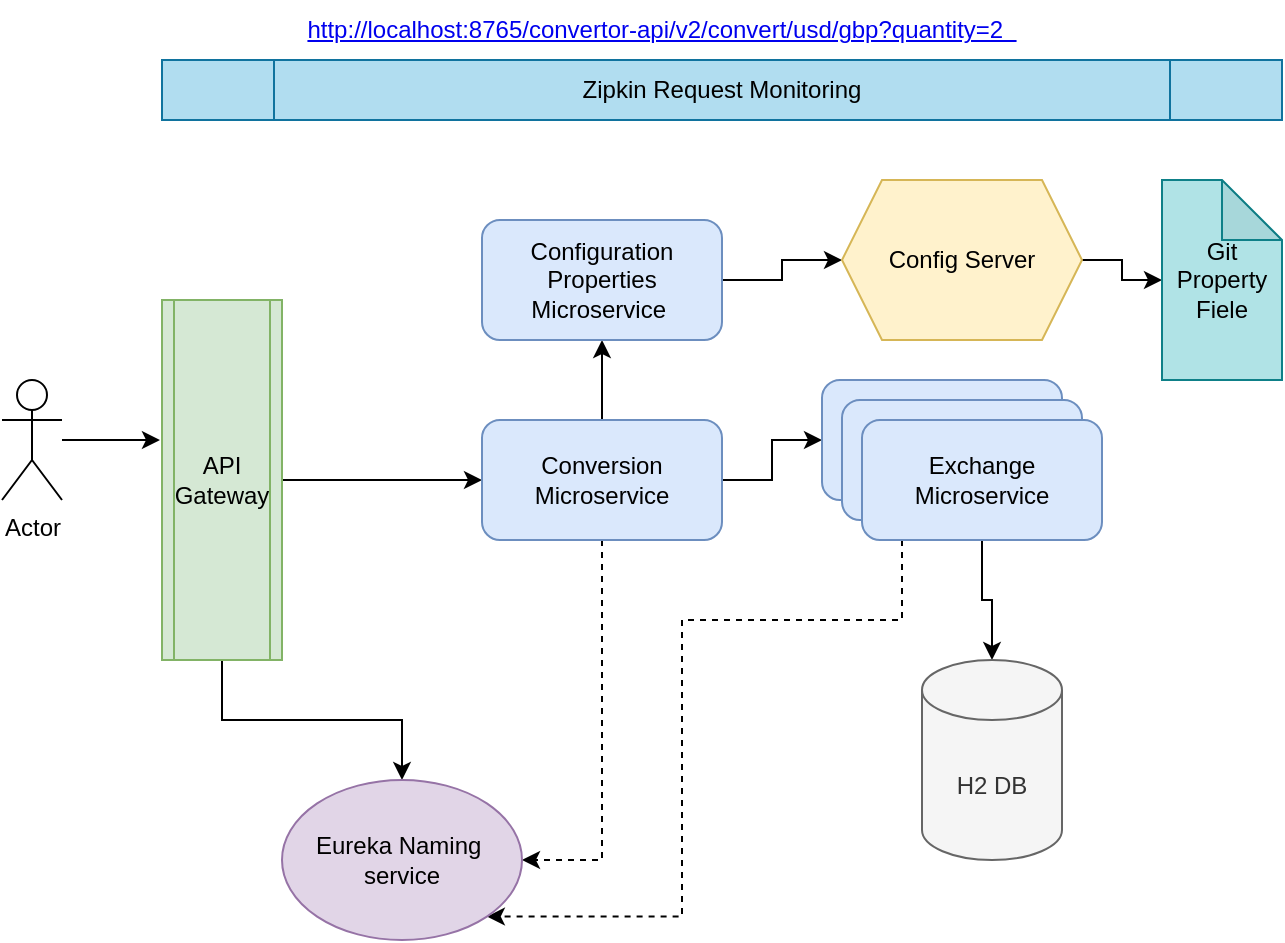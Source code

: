 <mxfile version="15.4.0" type="device"><diagram id="C5RBs43oDa-KdzZeNtuy" name="Page-1"><mxGraphModel dx="1298" dy="806" grid="1" gridSize="10" guides="1" tooltips="1" connect="1" arrows="1" fold="1" page="1" pageScale="1" pageWidth="827" pageHeight="1169" math="0" shadow="0"><root><mxCell id="WIyWlLk6GJQsqaUBKTNV-0"/><mxCell id="WIyWlLk6GJQsqaUBKTNV-1" parent="WIyWlLk6GJQsqaUBKTNV-0"/><mxCell id="WIyWlLk6GJQsqaUBKTNV-2" value="" style="rounded=0;html=1;jettySize=auto;orthogonalLoop=1;fontSize=11;endArrow=block;endFill=0;endSize=8;strokeWidth=1;shadow=0;labelBackgroundColor=none;edgeStyle=orthogonalEdgeStyle;" parent="WIyWlLk6GJQsqaUBKTNV-1" edge="1"><mxGeometry relative="1" as="geometry"><mxPoint x="220" y="120" as="sourcePoint"/></mxGeometry></mxCell><mxCell id="U4bXqq9L9UfTokAsVBIl-19" style="edgeStyle=orthogonalEdgeStyle;rounded=0;orthogonalLoop=1;jettySize=auto;html=1;entryX=-0.017;entryY=0.389;entryDx=0;entryDy=0;entryPerimeter=0;" parent="WIyWlLk6GJQsqaUBKTNV-1" source="U4bXqq9L9UfTokAsVBIl-0" target="U4bXqq9L9UfTokAsVBIl-10" edge="1"><mxGeometry relative="1" as="geometry"/></mxCell><mxCell id="U4bXqq9L9UfTokAsVBIl-0" value="Actor" style="shape=umlActor;verticalLabelPosition=bottom;verticalAlign=top;html=1;outlineConnect=0;" parent="WIyWlLk6GJQsqaUBKTNV-1" vertex="1"><mxGeometry x="80" y="230" width="30" height="60" as="geometry"/></mxCell><mxCell id="U4bXqq9L9UfTokAsVBIl-7" value="&lt;a href=&quot;data:page/id,C5RBs43oDa-KdzZeNtuy&quot;&gt;http://localhost:8765/convertor-api/v2/convert/usd/gbp?quantity=2&amp;nbsp;&amp;nbsp;&lt;/a&gt;" style="text;html=1;strokeColor=none;fillColor=none;align=center;verticalAlign=middle;whiteSpace=wrap;rounded=0;" parent="WIyWlLk6GJQsqaUBKTNV-1" vertex="1"><mxGeometry x="210" y="40" width="400" height="30" as="geometry"/></mxCell><mxCell id="U4bXqq9L9UfTokAsVBIl-21" style="edgeStyle=orthogonalEdgeStyle;rounded=0;orthogonalLoop=1;jettySize=auto;html=1;entryX=0.5;entryY=0;entryDx=0;entryDy=0;" parent="WIyWlLk6GJQsqaUBKTNV-1" source="U4bXqq9L9UfTokAsVBIl-10" target="U4bXqq9L9UfTokAsVBIl-20" edge="1"><mxGeometry relative="1" as="geometry"/></mxCell><mxCell id="U4bXqq9L9UfTokAsVBIl-22" style="edgeStyle=orthogonalEdgeStyle;rounded=0;orthogonalLoop=1;jettySize=auto;html=1;" parent="WIyWlLk6GJQsqaUBKTNV-1" source="U4bXqq9L9UfTokAsVBIl-10" edge="1"><mxGeometry relative="1" as="geometry"><mxPoint x="320" y="280" as="targetPoint"/></mxGeometry></mxCell><mxCell id="U4bXqq9L9UfTokAsVBIl-10" value="API&lt;br&gt;Gateway&lt;br&gt;" style="shape=process;whiteSpace=wrap;html=1;backgroundOutline=1;fillColor=#d5e8d4;strokeColor=#82b366;" parent="WIyWlLk6GJQsqaUBKTNV-1" vertex="1"><mxGeometry x="160" y="190" width="60" height="180" as="geometry"/></mxCell><mxCell id="U4bXqq9L9UfTokAsVBIl-15" style="edgeStyle=orthogonalEdgeStyle;rounded=0;orthogonalLoop=1;jettySize=auto;html=1;entryX=0;entryY=0.5;entryDx=0;entryDy=0;" parent="WIyWlLk6GJQsqaUBKTNV-1" source="U4bXqq9L9UfTokAsVBIl-11" target="U4bXqq9L9UfTokAsVBIl-12" edge="1"><mxGeometry relative="1" as="geometry"/></mxCell><mxCell id="U4bXqq9L9UfTokAsVBIl-23" style="edgeStyle=orthogonalEdgeStyle;rounded=0;orthogonalLoop=1;jettySize=auto;html=1;entryX=1;entryY=0.5;entryDx=0;entryDy=0;dashed=1;" parent="WIyWlLk6GJQsqaUBKTNV-1" source="U4bXqq9L9UfTokAsVBIl-11" target="U4bXqq9L9UfTokAsVBIl-20" edge="1"><mxGeometry relative="1" as="geometry"/></mxCell><mxCell id="4IQGfCb6uxzi-02-X37Q-1" value="" style="edgeStyle=orthogonalEdgeStyle;rounded=0;orthogonalLoop=1;jettySize=auto;html=1;" parent="WIyWlLk6GJQsqaUBKTNV-1" source="U4bXqq9L9UfTokAsVBIl-11" target="4IQGfCb6uxzi-02-X37Q-0" edge="1"><mxGeometry relative="1" as="geometry"/></mxCell><mxCell id="U4bXqq9L9UfTokAsVBIl-11" value="Conversion Microservice" style="rounded=1;whiteSpace=wrap;html=1;fillColor=#dae8fc;strokeColor=#6c8ebf;" parent="WIyWlLk6GJQsqaUBKTNV-1" vertex="1"><mxGeometry x="320" y="250" width="120" height="60" as="geometry"/></mxCell><mxCell id="U4bXqq9L9UfTokAsVBIl-12" value="Exchange Microservice" style="rounded=1;whiteSpace=wrap;html=1;fillColor=#dae8fc;strokeColor=#6c8ebf;" parent="WIyWlLk6GJQsqaUBKTNV-1" vertex="1"><mxGeometry x="490" y="230" width="120" height="60" as="geometry"/></mxCell><mxCell id="U4bXqq9L9UfTokAsVBIl-13" value="Exchange Microservice" style="rounded=1;whiteSpace=wrap;html=1;fillColor=#dae8fc;strokeColor=#6c8ebf;" parent="WIyWlLk6GJQsqaUBKTNV-1" vertex="1"><mxGeometry x="500" y="240" width="120" height="60" as="geometry"/></mxCell><mxCell id="U4bXqq9L9UfTokAsVBIl-17" style="edgeStyle=orthogonalEdgeStyle;rounded=0;orthogonalLoop=1;jettySize=auto;html=1;exitX=0.5;exitY=1;exitDx=0;exitDy=0;entryX=0.5;entryY=0;entryDx=0;entryDy=0;entryPerimeter=0;" parent="WIyWlLk6GJQsqaUBKTNV-1" source="U4bXqq9L9UfTokAsVBIl-14" target="U4bXqq9L9UfTokAsVBIl-16" edge="1"><mxGeometry relative="1" as="geometry"/></mxCell><mxCell id="U4bXqq9L9UfTokAsVBIl-25" style="edgeStyle=orthogonalEdgeStyle;rounded=0;orthogonalLoop=1;jettySize=auto;html=1;dashed=1;entryX=1;entryY=1;entryDx=0;entryDy=0;" parent="WIyWlLk6GJQsqaUBKTNV-1" source="U4bXqq9L9UfTokAsVBIl-14" target="U4bXqq9L9UfTokAsVBIl-20" edge="1"><mxGeometry relative="1" as="geometry"><mxPoint x="420" y="580" as="targetPoint"/><Array as="points"><mxPoint x="530" y="350"/><mxPoint x="420" y="350"/><mxPoint x="420" y="498"/></Array></mxGeometry></mxCell><mxCell id="U4bXqq9L9UfTokAsVBIl-14" value="Exchange Microservice" style="rounded=1;whiteSpace=wrap;html=1;fillColor=#dae8fc;strokeColor=#6c8ebf;" parent="WIyWlLk6GJQsqaUBKTNV-1" vertex="1"><mxGeometry x="510" y="250" width="120" height="60" as="geometry"/></mxCell><mxCell id="U4bXqq9L9UfTokAsVBIl-16" value="H2 DB" style="shape=cylinder3;whiteSpace=wrap;html=1;boundedLbl=1;backgroundOutline=1;size=15;fillColor=#f5f5f5;strokeColor=#666666;fontColor=#333333;" parent="WIyWlLk6GJQsqaUBKTNV-1" vertex="1"><mxGeometry x="540" y="370" width="70" height="100" as="geometry"/></mxCell><mxCell id="U4bXqq9L9UfTokAsVBIl-20" value="Eureka Naming&amp;nbsp;&lt;br&gt;service" style="ellipse;whiteSpace=wrap;html=1;fillColor=#e1d5e7;strokeColor=#9673a6;" parent="WIyWlLk6GJQsqaUBKTNV-1" vertex="1"><mxGeometry x="220" y="430" width="120" height="80" as="geometry"/></mxCell><mxCell id="4IQGfCb6uxzi-02-X37Q-3" value="" style="edgeStyle=orthogonalEdgeStyle;rounded=0;orthogonalLoop=1;jettySize=auto;html=1;" parent="WIyWlLk6GJQsqaUBKTNV-1" source="4IQGfCb6uxzi-02-X37Q-0" target="4IQGfCb6uxzi-02-X37Q-2" edge="1"><mxGeometry relative="1" as="geometry"/></mxCell><mxCell id="4IQGfCb6uxzi-02-X37Q-0" value="Configuration&lt;br&gt;Properties Microservice&amp;nbsp;" style="rounded=1;whiteSpace=wrap;html=1;fillColor=#dae8fc;strokeColor=#6c8ebf;" parent="WIyWlLk6GJQsqaUBKTNV-1" vertex="1"><mxGeometry x="320" y="150" width="120" height="60" as="geometry"/></mxCell><mxCell id="4IQGfCb6uxzi-02-X37Q-5" value="" style="edgeStyle=orthogonalEdgeStyle;rounded=0;orthogonalLoop=1;jettySize=auto;html=1;" parent="WIyWlLk6GJQsqaUBKTNV-1" source="4IQGfCb6uxzi-02-X37Q-2" target="4IQGfCb6uxzi-02-X37Q-4" edge="1"><mxGeometry relative="1" as="geometry"/></mxCell><mxCell id="4IQGfCb6uxzi-02-X37Q-2" value="Config Server" style="shape=hexagon;perimeter=hexagonPerimeter2;whiteSpace=wrap;html=1;fixedSize=1;fillColor=#fff2cc;strokeColor=#d6b656;" parent="WIyWlLk6GJQsqaUBKTNV-1" vertex="1"><mxGeometry x="500" y="130" width="120" height="80" as="geometry"/></mxCell><mxCell id="4IQGfCb6uxzi-02-X37Q-4" value="Git&lt;br&gt;Property&lt;br&gt;Fiele" style="shape=note;whiteSpace=wrap;html=1;backgroundOutline=1;darkOpacity=0.05;fillColor=#b0e3e6;strokeColor=#0e8088;" parent="WIyWlLk6GJQsqaUBKTNV-1" vertex="1"><mxGeometry x="660" y="130" width="60" height="100" as="geometry"/></mxCell><mxCell id="4897x20YyrgDVTzjDvdi-0" value="Zipkin Request Monitoring" style="shape=process;whiteSpace=wrap;html=1;backgroundOutline=1;fillColor=#b1ddf0;strokeColor=#10739e;" vertex="1" parent="WIyWlLk6GJQsqaUBKTNV-1"><mxGeometry x="160" y="70" width="560" height="30" as="geometry"/></mxCell></root></mxGraphModel></diagram></mxfile>